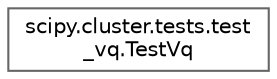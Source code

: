 digraph "Graphical Class Hierarchy"
{
 // LATEX_PDF_SIZE
  bgcolor="transparent";
  edge [fontname=Helvetica,fontsize=10,labelfontname=Helvetica,labelfontsize=10];
  node [fontname=Helvetica,fontsize=10,shape=box,height=0.2,width=0.4];
  rankdir="LR";
  Node0 [id="Node000000",label="scipy.cluster.tests.test\l_vq.TestVq",height=0.2,width=0.4,color="grey40", fillcolor="white", style="filled",URL="$dd/d37/classscipy_1_1cluster_1_1tests_1_1test__vq_1_1TestVq.html",tooltip=" "];
}
